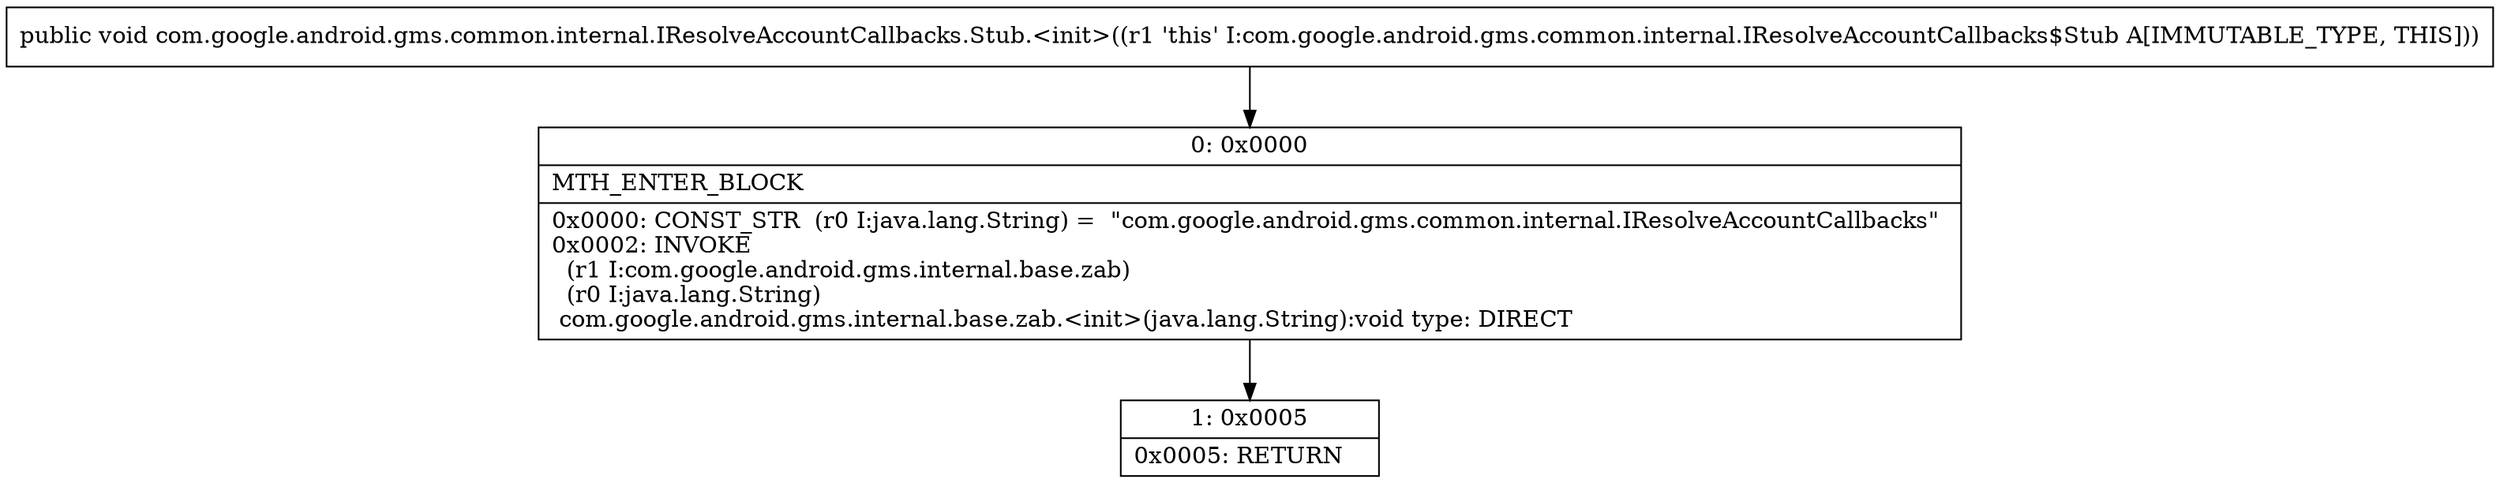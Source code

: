 digraph "CFG forcom.google.android.gms.common.internal.IResolveAccountCallbacks.Stub.\<init\>()V" {
Node_0 [shape=record,label="{0\:\ 0x0000|MTH_ENTER_BLOCK\l|0x0000: CONST_STR  (r0 I:java.lang.String) =  \"com.google.android.gms.common.internal.IResolveAccountCallbacks\" \l0x0002: INVOKE  \l  (r1 I:com.google.android.gms.internal.base.zab)\l  (r0 I:java.lang.String)\l com.google.android.gms.internal.base.zab.\<init\>(java.lang.String):void type: DIRECT \l}"];
Node_1 [shape=record,label="{1\:\ 0x0005|0x0005: RETURN   \l}"];
MethodNode[shape=record,label="{public void com.google.android.gms.common.internal.IResolveAccountCallbacks.Stub.\<init\>((r1 'this' I:com.google.android.gms.common.internal.IResolveAccountCallbacks$Stub A[IMMUTABLE_TYPE, THIS])) }"];
MethodNode -> Node_0;
Node_0 -> Node_1;
}

